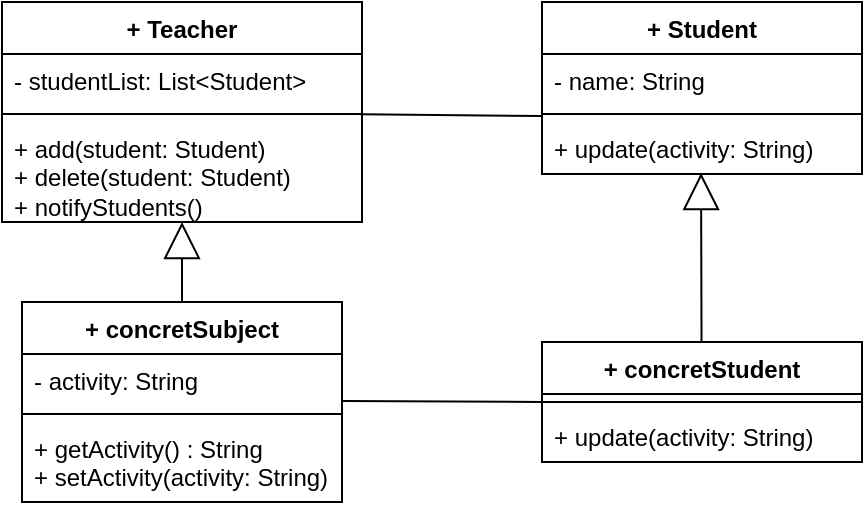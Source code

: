 <mxfile version="25.0.2">
  <diagram name="Page-1" id="ueifEgn_w9DYPPL6NdrK">
    <mxGraphModel dx="422" dy="272" grid="1" gridSize="10" guides="1" tooltips="1" connect="1" arrows="1" fold="1" page="1" pageScale="1" pageWidth="570" pageHeight="940" math="0" shadow="0">
      <root>
        <mxCell id="0" />
        <mxCell id="1" parent="0" />
        <mxCell id="e3zBwxMi8pjq7mUbGKzo-1" value="+ Teacher" style="swimlane;fontStyle=1;align=center;verticalAlign=top;childLayout=stackLayout;horizontal=1;startSize=26;horizontalStack=0;resizeParent=1;resizeParentMax=0;resizeLast=0;collapsible=1;marginBottom=0;whiteSpace=wrap;html=1;" vertex="1" parent="1">
          <mxGeometry x="80" y="220" width="180" height="110" as="geometry" />
        </mxCell>
        <mxCell id="e3zBwxMi8pjq7mUbGKzo-2" value="- studentList: List&amp;lt;Student&amp;gt;" style="text;strokeColor=none;fillColor=none;align=left;verticalAlign=top;spacingLeft=4;spacingRight=4;overflow=hidden;rotatable=0;points=[[0,0.5],[1,0.5]];portConstraint=eastwest;whiteSpace=wrap;html=1;" vertex="1" parent="e3zBwxMi8pjq7mUbGKzo-1">
          <mxGeometry y="26" width="180" height="26" as="geometry" />
        </mxCell>
        <mxCell id="e3zBwxMi8pjq7mUbGKzo-3" value="" style="line;strokeWidth=1;fillColor=none;align=left;verticalAlign=middle;spacingTop=-1;spacingLeft=3;spacingRight=3;rotatable=0;labelPosition=right;points=[];portConstraint=eastwest;strokeColor=inherit;" vertex="1" parent="e3zBwxMi8pjq7mUbGKzo-1">
          <mxGeometry y="52" width="180" height="8" as="geometry" />
        </mxCell>
        <mxCell id="e3zBwxMi8pjq7mUbGKzo-4" value="+ add(student: Student)&lt;div&gt;+ delete(student: Student)&lt;/div&gt;&lt;div&gt;+ notifyStudents()&lt;/div&gt;" style="text;strokeColor=none;fillColor=none;align=left;verticalAlign=top;spacingLeft=4;spacingRight=4;overflow=hidden;rotatable=0;points=[[0,0.5],[1,0.5]];portConstraint=eastwest;whiteSpace=wrap;html=1;" vertex="1" parent="e3zBwxMi8pjq7mUbGKzo-1">
          <mxGeometry y="60" width="180" height="50" as="geometry" />
        </mxCell>
        <mxCell id="e3zBwxMi8pjq7mUbGKzo-8" value="+ concretStudent" style="swimlane;fontStyle=1;align=center;verticalAlign=top;childLayout=stackLayout;horizontal=1;startSize=26;horizontalStack=0;resizeParent=1;resizeParentMax=0;resizeLast=0;collapsible=1;marginBottom=0;whiteSpace=wrap;html=1;" vertex="1" parent="1">
          <mxGeometry x="350" y="390" width="160" height="60" as="geometry" />
        </mxCell>
        <mxCell id="e3zBwxMi8pjq7mUbGKzo-9" value="" style="line;strokeWidth=1;fillColor=none;align=left;verticalAlign=middle;spacingTop=-1;spacingLeft=3;spacingRight=3;rotatable=0;labelPosition=right;points=[];portConstraint=eastwest;strokeColor=inherit;" vertex="1" parent="e3zBwxMi8pjq7mUbGKzo-8">
          <mxGeometry y="26" width="160" height="8" as="geometry" />
        </mxCell>
        <mxCell id="e3zBwxMi8pjq7mUbGKzo-10" value="+ update(activity: String)" style="text;strokeColor=none;fillColor=none;align=left;verticalAlign=top;spacingLeft=4;spacingRight=4;overflow=hidden;rotatable=0;points=[[0,0.5],[1,0.5]];portConstraint=eastwest;whiteSpace=wrap;html=1;" vertex="1" parent="e3zBwxMi8pjq7mUbGKzo-8">
          <mxGeometry y="34" width="160" height="26" as="geometry" />
        </mxCell>
        <mxCell id="e3zBwxMi8pjq7mUbGKzo-11" value="+ concretSubject" style="swimlane;fontStyle=1;align=center;verticalAlign=top;childLayout=stackLayout;horizontal=1;startSize=26;horizontalStack=0;resizeParent=1;resizeParentMax=0;resizeLast=0;collapsible=1;marginBottom=0;whiteSpace=wrap;html=1;" vertex="1" parent="1">
          <mxGeometry x="90" y="370" width="160" height="100" as="geometry" />
        </mxCell>
        <mxCell id="e3zBwxMi8pjq7mUbGKzo-12" value="- activity: String" style="text;strokeColor=none;fillColor=none;align=left;verticalAlign=top;spacingLeft=4;spacingRight=4;overflow=hidden;rotatable=0;points=[[0,0.5],[1,0.5]];portConstraint=eastwest;whiteSpace=wrap;html=1;" vertex="1" parent="e3zBwxMi8pjq7mUbGKzo-11">
          <mxGeometry y="26" width="160" height="26" as="geometry" />
        </mxCell>
        <mxCell id="e3zBwxMi8pjq7mUbGKzo-13" value="" style="line;strokeWidth=1;fillColor=none;align=left;verticalAlign=middle;spacingTop=-1;spacingLeft=3;spacingRight=3;rotatable=0;labelPosition=right;points=[];portConstraint=eastwest;strokeColor=inherit;" vertex="1" parent="e3zBwxMi8pjq7mUbGKzo-11">
          <mxGeometry y="52" width="160" height="8" as="geometry" />
        </mxCell>
        <mxCell id="e3zBwxMi8pjq7mUbGKzo-14" value="+ getActivity() : String&lt;div&gt;+ setActivity(activity: String)&lt;/div&gt;" style="text;strokeColor=none;fillColor=none;align=left;verticalAlign=top;spacingLeft=4;spacingRight=4;overflow=hidden;rotatable=0;points=[[0,0.5],[1,0.5]];portConstraint=eastwest;whiteSpace=wrap;html=1;" vertex="1" parent="e3zBwxMi8pjq7mUbGKzo-11">
          <mxGeometry y="60" width="160" height="40" as="geometry" />
        </mxCell>
        <mxCell id="e3zBwxMi8pjq7mUbGKzo-15" value="" style="html=1;verticalAlign=bottom;endArrow=none;curved=0;rounded=0;endFill=0;exitX=0.996;exitY=0.52;exitDx=0;exitDy=0;exitPerimeter=0;entryX=0;entryY=0.5;entryDx=0;entryDy=0;" edge="1" parent="1" source="e3zBwxMi8pjq7mUbGKzo-3">
          <mxGeometry width="80" relative="1" as="geometry">
            <mxPoint x="300" y="370" as="sourcePoint" />
            <mxPoint x="350" y="277" as="targetPoint" />
          </mxGeometry>
        </mxCell>
        <mxCell id="e3zBwxMi8pjq7mUbGKzo-16" value="" style="html=1;verticalAlign=bottom;endArrow=none;curved=0;rounded=0;endFill=0;exitX=0.996;exitY=0.52;exitDx=0;exitDy=0;exitPerimeter=0;entryX=0;entryY=0.5;entryDx=0;entryDy=0;" edge="1" parent="1" target="e3zBwxMi8pjq7mUbGKzo-8">
          <mxGeometry width="80" relative="1" as="geometry">
            <mxPoint x="250" y="419.5" as="sourcePoint" />
            <mxPoint x="341" y="420.5" as="targetPoint" />
          </mxGeometry>
        </mxCell>
        <mxCell id="e3zBwxMi8pjq7mUbGKzo-17" value="" style="endArrow=block;endSize=16;endFill=0;html=1;rounded=0;" edge="1" parent="1">
          <mxGeometry width="160" relative="1" as="geometry">
            <mxPoint x="170" y="370" as="sourcePoint" />
            <mxPoint x="170" y="330" as="targetPoint" />
          </mxGeometry>
        </mxCell>
        <mxCell id="e3zBwxMi8pjq7mUbGKzo-18" value="" style="endArrow=block;endSize=16;endFill=0;html=1;rounded=0;entryX=0.497;entryY=0.982;entryDx=0;entryDy=0;entryPerimeter=0;" edge="1" parent="1" target="e3zBwxMi8pjq7mUbGKzo-22">
          <mxGeometry width="160" relative="1" as="geometry">
            <mxPoint x="429.77" y="390" as="sourcePoint" />
            <mxPoint x="430" y="290" as="targetPoint" />
          </mxGeometry>
        </mxCell>
        <mxCell id="e3zBwxMi8pjq7mUbGKzo-19" value="+ Student" style="swimlane;fontStyle=1;align=center;verticalAlign=top;childLayout=stackLayout;horizontal=1;startSize=26;horizontalStack=0;resizeParent=1;resizeParentMax=0;resizeLast=0;collapsible=1;marginBottom=0;whiteSpace=wrap;html=1;" vertex="1" parent="1">
          <mxGeometry x="350" y="220" width="160" height="86" as="geometry" />
        </mxCell>
        <mxCell id="e3zBwxMi8pjq7mUbGKzo-20" value="- name: String&amp;nbsp;" style="text;strokeColor=none;fillColor=none;align=left;verticalAlign=top;spacingLeft=4;spacingRight=4;overflow=hidden;rotatable=0;points=[[0,0.5],[1,0.5]];portConstraint=eastwest;whiteSpace=wrap;html=1;" vertex="1" parent="e3zBwxMi8pjq7mUbGKzo-19">
          <mxGeometry y="26" width="160" height="26" as="geometry" />
        </mxCell>
        <mxCell id="e3zBwxMi8pjq7mUbGKzo-21" value="" style="line;strokeWidth=1;fillColor=none;align=left;verticalAlign=middle;spacingTop=-1;spacingLeft=3;spacingRight=3;rotatable=0;labelPosition=right;points=[];portConstraint=eastwest;strokeColor=inherit;" vertex="1" parent="e3zBwxMi8pjq7mUbGKzo-19">
          <mxGeometry y="52" width="160" height="8" as="geometry" />
        </mxCell>
        <mxCell id="e3zBwxMi8pjq7mUbGKzo-22" value="+ update(activity: String)" style="text;strokeColor=none;fillColor=none;align=left;verticalAlign=top;spacingLeft=4;spacingRight=4;overflow=hidden;rotatable=0;points=[[0,0.5],[1,0.5]];portConstraint=eastwest;whiteSpace=wrap;html=1;" vertex="1" parent="e3zBwxMi8pjq7mUbGKzo-19">
          <mxGeometry y="60" width="160" height="26" as="geometry" />
        </mxCell>
      </root>
    </mxGraphModel>
  </diagram>
</mxfile>
